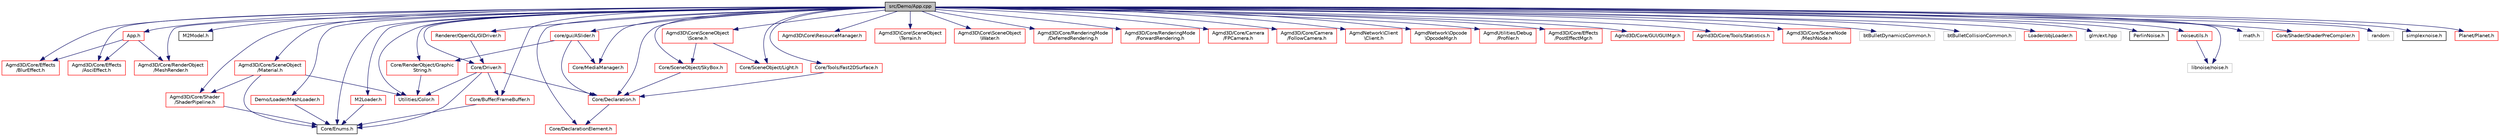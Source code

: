 digraph "src/Demo/App.cpp"
{
  edge [fontname="Helvetica",fontsize="10",labelfontname="Helvetica",labelfontsize="10"];
  node [fontname="Helvetica",fontsize="10",shape=record];
  Node1 [label="src/Demo/App.cpp",height=0.2,width=0.4,color="black", fillcolor="grey75", style="filled" fontcolor="black"];
  Node1 -> Node2 [color="midnightblue",fontsize="10",style="solid",fontname="Helvetica"];
  Node2 [label="App.h",height=0.2,width=0.4,color="red", fillcolor="white", style="filled",URL="$_demo_2_app_8h.html"];
  Node2 -> Node3 [color="midnightblue",fontsize="10",style="solid",fontname="Helvetica"];
  Node3 [label="Agmd3D/Core/Effects\l/BlurEffect.h",height=0.2,width=0.4,color="red", fillcolor="white", style="filled",URL="$_blur_effect_8h.html"];
  Node2 -> Node4 [color="midnightblue",fontsize="10",style="solid",fontname="Helvetica"];
  Node4 [label="Agmd3D/Core/Effects\l/AsciEffect.h",height=0.2,width=0.4,color="red", fillcolor="white", style="filled",URL="$_asci_effect_8h.html"];
  Node2 -> Node5 [color="midnightblue",fontsize="10",style="solid",fontname="Helvetica"];
  Node5 [label="Agmd3D/Core/RenderObject\l/MeshRender.h",height=0.2,width=0.4,color="red", fillcolor="white", style="filled",URL="$_mesh_render_8h.html"];
  Node1 -> Node6 [color="midnightblue",fontsize="10",style="solid",fontname="Helvetica"];
  Node6 [label="M2Model.h",height=0.2,width=0.4,color="black", fillcolor="white", style="filled",URL="$_m2_model_8h.html"];
  Node1 -> Node7 [color="midnightblue",fontsize="10",style="solid",fontname="Helvetica"];
  Node7 [label="M2Loader.h",height=0.2,width=0.4,color="red", fillcolor="white", style="filled",URL="$_m2_loader_8h.html"];
  Node7 -> Node8 [color="midnightblue",fontsize="10",style="solid",fontname="Helvetica"];
  Node8 [label="Core/Enums.h",height=0.2,width=0.4,color="black", fillcolor="white", style="filled",URL="$_enums_8h.html"];
  Node1 -> Node9 [color="midnightblue",fontsize="10",style="solid",fontname="Helvetica"];
  Node9 [label="Core/MediaManager.h",height=0.2,width=0.4,color="red", fillcolor="white", style="filled",URL="$_media_manager_8h.html"];
  Node1 -> Node10 [color="midnightblue",fontsize="10",style="solid",fontname="Helvetica"];
  Node10 [label="Core/Driver.h",height=0.2,width=0.4,color="red", fillcolor="white", style="filled",URL="$_driver_8h.html"];
  Node10 -> Node11 [color="midnightblue",fontsize="10",style="solid",fontname="Helvetica"];
  Node11 [label="Utilities/Color.h",height=0.2,width=0.4,color="red", fillcolor="white", style="filled",URL="$_color_8h.html"];
  Node10 -> Node8 [color="midnightblue",fontsize="10",style="solid",fontname="Helvetica"];
  Node10 -> Node12 [color="midnightblue",fontsize="10",style="solid",fontname="Helvetica"];
  Node12 [label="Core/Buffer/FrameBuffer.h",height=0.2,width=0.4,color="red", fillcolor="white", style="filled",URL="$_frame_buffer_8h.html"];
  Node12 -> Node8 [color="midnightblue",fontsize="10",style="solid",fontname="Helvetica"];
  Node10 -> Node13 [color="midnightblue",fontsize="10",style="solid",fontname="Helvetica"];
  Node13 [label="Core/Declaration.h",height=0.2,width=0.4,color="red", fillcolor="white", style="filled",URL="$_declaration_8h.html"];
  Node13 -> Node14 [color="midnightblue",fontsize="10",style="solid",fontname="Helvetica"];
  Node14 [label="Core/DeclarationElement.h",height=0.2,width=0.4,color="red", fillcolor="white", style="filled",URL="$_declaration_element_8h.html"];
  Node1 -> Node8 [color="midnightblue",fontsize="10",style="solid",fontname="Helvetica"];
  Node1 -> Node13 [color="midnightblue",fontsize="10",style="solid",fontname="Helvetica"];
  Node1 -> Node14 [color="midnightblue",fontsize="10",style="solid",fontname="Helvetica"];
  Node1 -> Node15 [color="midnightblue",fontsize="10",style="solid",fontname="Helvetica"];
  Node15 [label="Agmd3D\\Core\\ResourceManager.h",height=0.2,width=0.4,color="red", fillcolor="white", style="filled",URL="$_resource_manager_8h.html"];
  Node1 -> Node16 [color="midnightblue",fontsize="10",style="solid",fontname="Helvetica"];
  Node16 [label="Agmd3D\\Core\\SceneObject\l\\Terrain.h",height=0.2,width=0.4,color="red", fillcolor="white", style="filled",URL="$_terrain_8h.html"];
  Node1 -> Node12 [color="midnightblue",fontsize="10",style="solid",fontname="Helvetica"];
  Node1 -> Node17 [color="midnightblue",fontsize="10",style="solid",fontname="Helvetica"];
  Node17 [label="Core/RenderObject/Graphic\lString.h",height=0.2,width=0.4,color="red", fillcolor="white", style="filled",URL="$_graphic_string_8h.html"];
  Node17 -> Node11 [color="midnightblue",fontsize="10",style="solid",fontname="Helvetica"];
  Node1 -> Node18 [color="midnightblue",fontsize="10",style="solid",fontname="Helvetica"];
  Node18 [label="Agmd3D\\Core\\SceneObject\l\\Scene.h",height=0.2,width=0.4,color="red", fillcolor="white", style="filled",URL="$_scene_8h.html"];
  Node18 -> Node19 [color="midnightblue",fontsize="10",style="solid",fontname="Helvetica"];
  Node19 [label="Core/SceneObject/SkyBox.h",height=0.2,width=0.4,color="red", fillcolor="white", style="filled",URL="$_sky_box_8h.html"];
  Node19 -> Node13 [color="midnightblue",fontsize="10",style="solid",fontname="Helvetica"];
  Node18 -> Node20 [color="midnightblue",fontsize="10",style="solid",fontname="Helvetica"];
  Node20 [label="Core/SceneObject/Light.h",height=0.2,width=0.4,color="red", fillcolor="white", style="filled",URL="$_light_8h.html"];
  Node1 -> Node21 [color="midnightblue",fontsize="10",style="solid",fontname="Helvetica"];
  Node21 [label="Agmd3D\\Core\\SceneObject\l\\Water.h",height=0.2,width=0.4,color="red", fillcolor="white", style="filled",URL="$_water_8h.html"];
  Node1 -> Node19 [color="midnightblue",fontsize="10",style="solid",fontname="Helvetica"];
  Node1 -> Node20 [color="midnightblue",fontsize="10",style="solid",fontname="Helvetica"];
  Node1 -> Node22 [color="midnightblue",fontsize="10",style="solid",fontname="Helvetica"];
  Node22 [label="Agmd3D/Core/RenderingMode\l/DeferredRendering.h",height=0.2,width=0.4,color="red", fillcolor="white", style="filled",URL="$_deferred_rendering_8h.html"];
  Node1 -> Node23 [color="midnightblue",fontsize="10",style="solid",fontname="Helvetica"];
  Node23 [label="Agmd3D/Core/RenderingMode\l/ForwardRendering.h",height=0.2,width=0.4,color="red", fillcolor="white", style="filled",URL="$_forward_rendering_8h.html"];
  Node1 -> Node24 [color="midnightblue",fontsize="10",style="solid",fontname="Helvetica"];
  Node24 [label="Agmd3D/Core/Camera\l/FPCamera.h",height=0.2,width=0.4,color="red", fillcolor="white", style="filled",URL="$_f_p_camera_8h.html"];
  Node1 -> Node25 [color="midnightblue",fontsize="10",style="solid",fontname="Helvetica"];
  Node25 [label="Agmd3D/Core/Camera\l/FollowCamera.h",height=0.2,width=0.4,color="red", fillcolor="white", style="filled",URL="$_follow_camera_8h.html"];
  Node1 -> Node26 [color="midnightblue",fontsize="10",style="solid",fontname="Helvetica"];
  Node26 [label="AgmdNetwork\\Client\l\\Client.h",height=0.2,width=0.4,color="red", fillcolor="white", style="filled",URL="$_client_8h.html"];
  Node1 -> Node27 [color="midnightblue",fontsize="10",style="solid",fontname="Helvetica"];
  Node27 [label="AgmdNetwork\\Opcode\l\\OpcodeMgr.h",height=0.2,width=0.4,color="red", fillcolor="white", style="filled",URL="$_opcode_mgr_8h.html"];
  Node1 -> Node11 [color="midnightblue",fontsize="10",style="solid",fontname="Helvetica"];
  Node1 -> Node28 [color="midnightblue",fontsize="10",style="solid",fontname="Helvetica"];
  Node28 [label="AgmdUtilities/Debug\l/Profiler.h",height=0.2,width=0.4,color="red", fillcolor="white", style="filled",URL="$_profiler_8h.html"];
  Node1 -> Node29 [color="midnightblue",fontsize="10",style="solid",fontname="Helvetica"];
  Node29 [label="Agmd3D/Core/Effects\l/PostEffectMgr.h",height=0.2,width=0.4,color="red", fillcolor="white", style="filled",URL="$_post_effect_mgr_8h.html"];
  Node1 -> Node3 [color="midnightblue",fontsize="10",style="solid",fontname="Helvetica"];
  Node1 -> Node4 [color="midnightblue",fontsize="10",style="solid",fontname="Helvetica"];
  Node1 -> Node5 [color="midnightblue",fontsize="10",style="solid",fontname="Helvetica"];
  Node1 -> Node30 [color="midnightblue",fontsize="10",style="solid",fontname="Helvetica"];
  Node30 [label="Agmd3D/Core/GUI/GUIMgr.h",height=0.2,width=0.4,color="red", fillcolor="white", style="filled",URL="$_g_u_i_mgr_8h.html"];
  Node1 -> Node31 [color="midnightblue",fontsize="10",style="solid",fontname="Helvetica"];
  Node31 [label="core/gui/ASlider.h",height=0.2,width=0.4,color="red", fillcolor="white", style="filled",URL="$_a_slider_8h.html"];
  Node31 -> Node13 [color="midnightblue",fontsize="10",style="solid",fontname="Helvetica"];
  Node31 -> Node9 [color="midnightblue",fontsize="10",style="solid",fontname="Helvetica"];
  Node31 -> Node17 [color="midnightblue",fontsize="10",style="solid",fontname="Helvetica"];
  Node1 -> Node32 [color="midnightblue",fontsize="10",style="solid",fontname="Helvetica"];
  Node32 [label="Agmd3D/Core/Shader\l/ShaderPipeline.h",height=0.2,width=0.4,color="red", fillcolor="white", style="filled",URL="$_shader_pipeline_8h.html"];
  Node32 -> Node8 [color="midnightblue",fontsize="10",style="solid",fontname="Helvetica"];
  Node1 -> Node33 [color="midnightblue",fontsize="10",style="solid",fontname="Helvetica"];
  Node33 [label="Agmd3D/Core/Tools/Statistics.h",height=0.2,width=0.4,color="red", fillcolor="white", style="filled",URL="$_statistics_8h.html"];
  Node1 -> Node34 [color="midnightblue",fontsize="10",style="solid",fontname="Helvetica"];
  Node34 [label="Agmd3D/Core/SceneObject\l/Material.h",height=0.2,width=0.4,color="red", fillcolor="white", style="filled",URL="$_material_8h.html"];
  Node34 -> Node32 [color="midnightblue",fontsize="10",style="solid",fontname="Helvetica"];
  Node34 -> Node8 [color="midnightblue",fontsize="10",style="solid",fontname="Helvetica"];
  Node34 -> Node11 [color="midnightblue",fontsize="10",style="solid",fontname="Helvetica"];
  Node1 -> Node35 [color="midnightblue",fontsize="10",style="solid",fontname="Helvetica"];
  Node35 [label="Agmd3D/Core/SceneNode\l/MeshNode.h",height=0.2,width=0.4,color="red", fillcolor="white", style="filled",URL="$_mesh_node_8h.html"];
  Node1 -> Node36 [color="midnightblue",fontsize="10",style="solid",fontname="Helvetica"];
  Node36 [label="Renderer/OpenGL/GlDriver.h",height=0.2,width=0.4,color="red", fillcolor="white", style="filled",URL="$_gl_driver_8h.html"];
  Node36 -> Node10 [color="midnightblue",fontsize="10",style="solid",fontname="Helvetica"];
  Node1 -> Node37 [color="midnightblue",fontsize="10",style="solid",fontname="Helvetica"];
  Node37 [label="Core/Tools/Fast2DSurface.h",height=0.2,width=0.4,color="red", fillcolor="white", style="filled",URL="$_fast2_d_surface_8h.html"];
  Node37 -> Node13 [color="midnightblue",fontsize="10",style="solid",fontname="Helvetica"];
  Node1 -> Node38 [color="midnightblue",fontsize="10",style="solid",fontname="Helvetica"];
  Node38 [label="btBulletDynamicsCommon.h",height=0.2,width=0.4,color="grey75", fillcolor="white", style="filled"];
  Node1 -> Node39 [color="midnightblue",fontsize="10",style="solid",fontname="Helvetica"];
  Node39 [label="btBulletCollisionCommon.h",height=0.2,width=0.4,color="grey75", fillcolor="white", style="filled"];
  Node1 -> Node40 [color="midnightblue",fontsize="10",style="solid",fontname="Helvetica"];
  Node40 [label="Loader/objLoader.h",height=0.2,width=0.4,color="red", fillcolor="white", style="filled",URL="$_demo_2_loader_2_obj_loader_8h.html"];
  Node1 -> Node41 [color="midnightblue",fontsize="10",style="solid",fontname="Helvetica"];
  Node41 [label="Demo/Loader/MeshLoader.h",height=0.2,width=0.4,color="red", fillcolor="white", style="filled",URL="$_mesh_loader_8h.html"];
  Node41 -> Node8 [color="midnightblue",fontsize="10",style="solid",fontname="Helvetica"];
  Node1 -> Node42 [color="midnightblue",fontsize="10",style="solid",fontname="Helvetica"];
  Node42 [label="glm/ext.hpp",height=0.2,width=0.4,color="grey75", fillcolor="white", style="filled"];
  Node1 -> Node43 [color="midnightblue",fontsize="10",style="solid",fontname="Helvetica"];
  Node43 [label="PerlinNoise.h",height=0.2,width=0.4,color="black", fillcolor="white", style="filled",URL="$_demo_2_perlin_noise_8h.html"];
  Node1 -> Node44 [color="midnightblue",fontsize="10",style="solid",fontname="Helvetica"];
  Node44 [label="libnoise/noise.h",height=0.2,width=0.4,color="grey75", fillcolor="white", style="filled"];
  Node1 -> Node45 [color="midnightblue",fontsize="10",style="solid",fontname="Helvetica"];
  Node45 [label="math.h",height=0.2,width=0.4,color="grey75", fillcolor="white", style="filled"];
  Node1 -> Node46 [color="midnightblue",fontsize="10",style="solid",fontname="Helvetica"];
  Node46 [label="Core/Shader/ShaderPreCompiler.h",height=0.2,width=0.4,color="red", fillcolor="white", style="filled",URL="$_shader_pre_compiler_8h.html"];
  Node1 -> Node47 [color="midnightblue",fontsize="10",style="solid",fontname="Helvetica"];
  Node47 [label="random",height=0.2,width=0.4,color="grey75", fillcolor="white", style="filled"];
  Node1 -> Node48 [color="midnightblue",fontsize="10",style="solid",fontname="Helvetica"];
  Node48 [label="simplexnoise.h",height=0.2,width=0.4,color="black", fillcolor="white", style="filled",URL="$_demo_2simplexnoise_8h.html"];
  Node1 -> Node49 [color="midnightblue",fontsize="10",style="solid",fontname="Helvetica"];
  Node49 [label="noiseutils.h",height=0.2,width=0.4,color="red", fillcolor="white", style="filled",URL="$_demo_2noiseutils_8h.html"];
  Node49 -> Node44 [color="midnightblue",fontsize="10",style="solid",fontname="Helvetica"];
  Node1 -> Node50 [color="midnightblue",fontsize="10",style="solid",fontname="Helvetica"];
  Node50 [label="Planet/Planet.h",height=0.2,width=0.4,color="red", fillcolor="white", style="filled",URL="$_planet_8h.html"];
}
